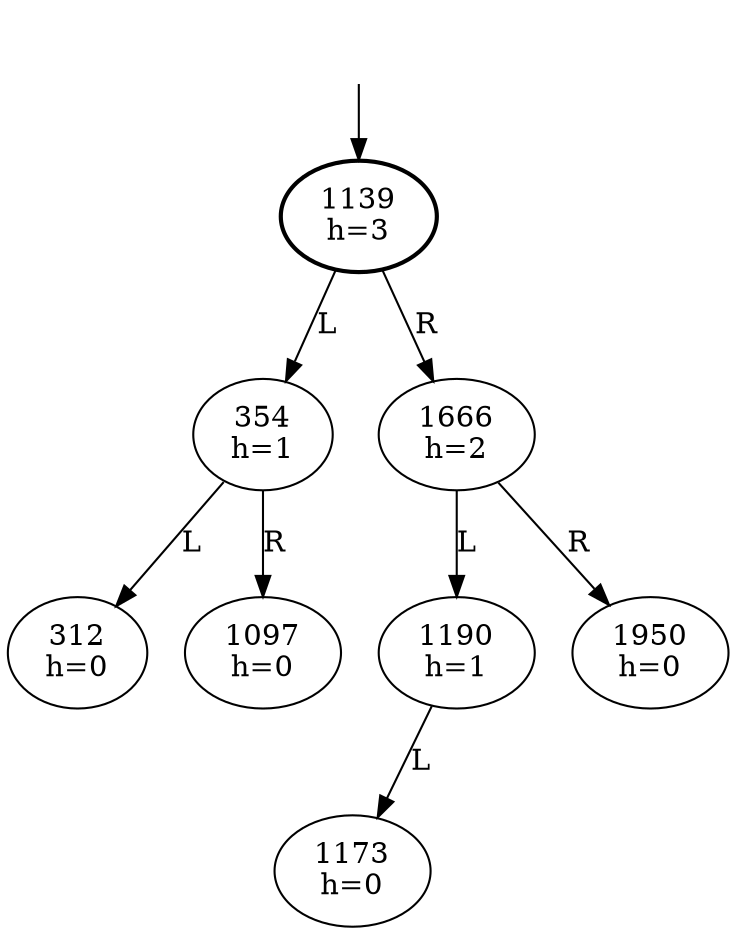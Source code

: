 digraph {
  DUMMY [style=invis];
  DUMMY -> 1139;
  1139 [penwidth=2];

  1139 [label="1139\nh=3"];

  1139 -> 354 [label="L"];
  354 [label="354\nh=1"];

  354 -> 312 [label="L"];
  312 [label="312\nh=0"];



  354 -> 1097 [label="R"];
  1097 [label="1097\nh=0"];



  1139 -> 1666 [label="R"];
  1666 [label="1666\nh=2"];

  1666 -> 1190 [label="L"];
  1190 [label="1190\nh=1"];

  1190 -> 1173 [label="L"];
  1173 [label="1173\nh=0"];



  1190 -> R_1190 [style=invis];
  R_1190 [style=invis];

  1666 -> 1950 [label="R"];
  1950 [label="1950\nh=0"];



}
